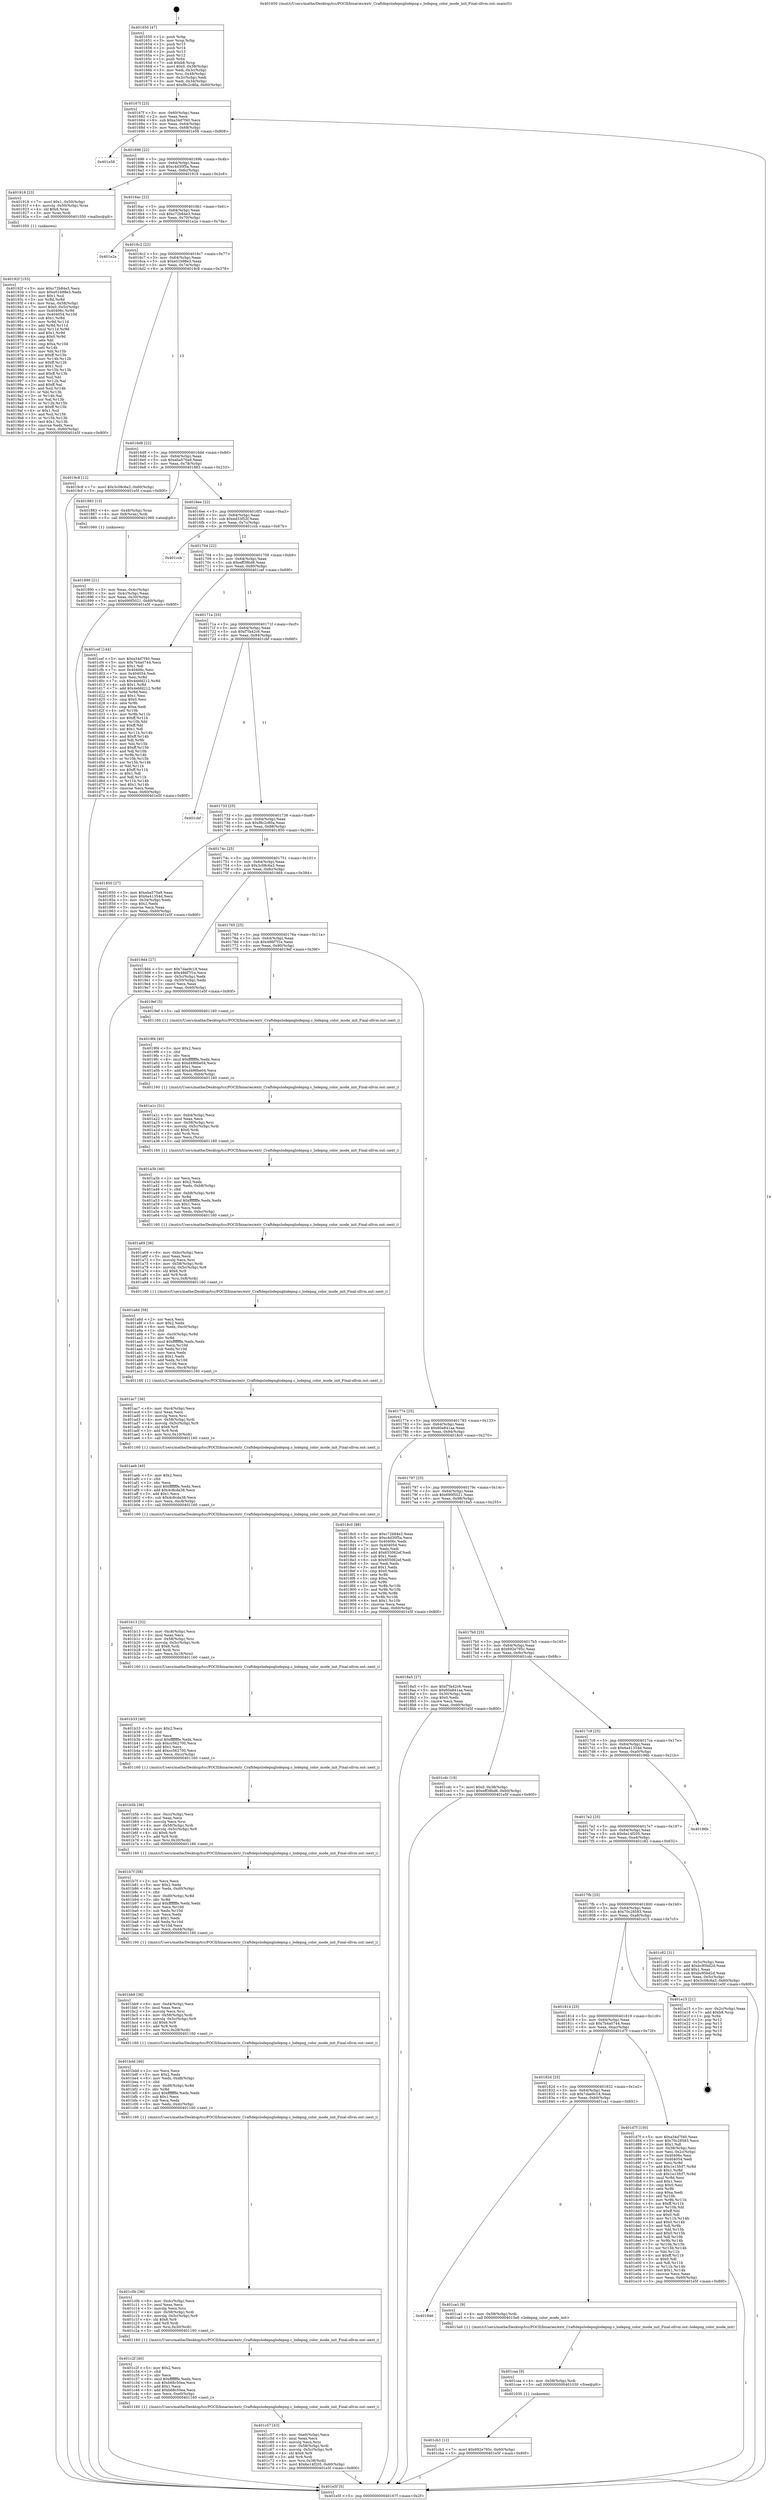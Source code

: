 digraph "0x401650" {
  label = "0x401650 (/mnt/c/Users/mathe/Desktop/tcc/POCII/binaries/extr_Craftdepslodepnglodepng.c_lodepng_color_mode_init_Final-ollvm.out::main(0))"
  labelloc = "t"
  node[shape=record]

  Entry [label="",width=0.3,height=0.3,shape=circle,fillcolor=black,style=filled]
  "0x40167f" [label="{
     0x40167f [23]\l
     | [instrs]\l
     &nbsp;&nbsp;0x40167f \<+3\>: mov -0x60(%rbp),%eax\l
     &nbsp;&nbsp;0x401682 \<+2\>: mov %eax,%ecx\l
     &nbsp;&nbsp;0x401684 \<+6\>: sub $0xa34d7f40,%ecx\l
     &nbsp;&nbsp;0x40168a \<+3\>: mov %eax,-0x64(%rbp)\l
     &nbsp;&nbsp;0x40168d \<+3\>: mov %ecx,-0x68(%rbp)\l
     &nbsp;&nbsp;0x401690 \<+6\>: je 0000000000401e58 \<main+0x808\>\l
  }"]
  "0x401e58" [label="{
     0x401e58\l
  }", style=dashed]
  "0x401696" [label="{
     0x401696 [22]\l
     | [instrs]\l
     &nbsp;&nbsp;0x401696 \<+5\>: jmp 000000000040169b \<main+0x4b\>\l
     &nbsp;&nbsp;0x40169b \<+3\>: mov -0x64(%rbp),%eax\l
     &nbsp;&nbsp;0x40169e \<+5\>: sub $0xc4d30f5a,%eax\l
     &nbsp;&nbsp;0x4016a3 \<+3\>: mov %eax,-0x6c(%rbp)\l
     &nbsp;&nbsp;0x4016a6 \<+6\>: je 0000000000401918 \<main+0x2c8\>\l
  }"]
  Exit [label="",width=0.3,height=0.3,shape=circle,fillcolor=black,style=filled,peripheries=2]
  "0x401918" [label="{
     0x401918 [23]\l
     | [instrs]\l
     &nbsp;&nbsp;0x401918 \<+7\>: movl $0x1,-0x50(%rbp)\l
     &nbsp;&nbsp;0x40191f \<+4\>: movslq -0x50(%rbp),%rax\l
     &nbsp;&nbsp;0x401923 \<+4\>: shl $0x6,%rax\l
     &nbsp;&nbsp;0x401927 \<+3\>: mov %rax,%rdi\l
     &nbsp;&nbsp;0x40192a \<+5\>: call 0000000000401050 \<malloc@plt\>\l
     | [calls]\l
     &nbsp;&nbsp;0x401050 \{1\} (unknown)\l
  }"]
  "0x4016ac" [label="{
     0x4016ac [22]\l
     | [instrs]\l
     &nbsp;&nbsp;0x4016ac \<+5\>: jmp 00000000004016b1 \<main+0x61\>\l
     &nbsp;&nbsp;0x4016b1 \<+3\>: mov -0x64(%rbp),%eax\l
     &nbsp;&nbsp;0x4016b4 \<+5\>: sub $0xc72b84e3,%eax\l
     &nbsp;&nbsp;0x4016b9 \<+3\>: mov %eax,-0x70(%rbp)\l
     &nbsp;&nbsp;0x4016bc \<+6\>: je 0000000000401e2a \<main+0x7da\>\l
  }"]
  "0x401cb3" [label="{
     0x401cb3 [12]\l
     | [instrs]\l
     &nbsp;&nbsp;0x401cb3 \<+7\>: movl $0x692e795c,-0x60(%rbp)\l
     &nbsp;&nbsp;0x401cba \<+5\>: jmp 0000000000401e5f \<main+0x80f\>\l
  }"]
  "0x401e2a" [label="{
     0x401e2a\l
  }", style=dashed]
  "0x4016c2" [label="{
     0x4016c2 [22]\l
     | [instrs]\l
     &nbsp;&nbsp;0x4016c2 \<+5\>: jmp 00000000004016c7 \<main+0x77\>\l
     &nbsp;&nbsp;0x4016c7 \<+3\>: mov -0x64(%rbp),%eax\l
     &nbsp;&nbsp;0x4016ca \<+5\>: sub $0xe01b98e3,%eax\l
     &nbsp;&nbsp;0x4016cf \<+3\>: mov %eax,-0x74(%rbp)\l
     &nbsp;&nbsp;0x4016d2 \<+6\>: je 00000000004019c8 \<main+0x378\>\l
  }"]
  "0x401caa" [label="{
     0x401caa [9]\l
     | [instrs]\l
     &nbsp;&nbsp;0x401caa \<+4\>: mov -0x58(%rbp),%rdi\l
     &nbsp;&nbsp;0x401cae \<+5\>: call 0000000000401030 \<free@plt\>\l
     | [calls]\l
     &nbsp;&nbsp;0x401030 \{1\} (unknown)\l
  }"]
  "0x4019c8" [label="{
     0x4019c8 [12]\l
     | [instrs]\l
     &nbsp;&nbsp;0x4019c8 \<+7\>: movl $0x3c08c6a3,-0x60(%rbp)\l
     &nbsp;&nbsp;0x4019cf \<+5\>: jmp 0000000000401e5f \<main+0x80f\>\l
  }"]
  "0x4016d8" [label="{
     0x4016d8 [22]\l
     | [instrs]\l
     &nbsp;&nbsp;0x4016d8 \<+5\>: jmp 00000000004016dd \<main+0x8d\>\l
     &nbsp;&nbsp;0x4016dd \<+3\>: mov -0x64(%rbp),%eax\l
     &nbsp;&nbsp;0x4016e0 \<+5\>: sub $0xeba570a9,%eax\l
     &nbsp;&nbsp;0x4016e5 \<+3\>: mov %eax,-0x78(%rbp)\l
     &nbsp;&nbsp;0x4016e8 \<+6\>: je 0000000000401883 \<main+0x233\>\l
  }"]
  "0x401846" [label="{
     0x401846\l
  }", style=dashed]
  "0x401883" [label="{
     0x401883 [13]\l
     | [instrs]\l
     &nbsp;&nbsp;0x401883 \<+4\>: mov -0x48(%rbp),%rax\l
     &nbsp;&nbsp;0x401887 \<+4\>: mov 0x8(%rax),%rdi\l
     &nbsp;&nbsp;0x40188b \<+5\>: call 0000000000401060 \<atoi@plt\>\l
     | [calls]\l
     &nbsp;&nbsp;0x401060 \{1\} (unknown)\l
  }"]
  "0x4016ee" [label="{
     0x4016ee [22]\l
     | [instrs]\l
     &nbsp;&nbsp;0x4016ee \<+5\>: jmp 00000000004016f3 \<main+0xa3\>\l
     &nbsp;&nbsp;0x4016f3 \<+3\>: mov -0x64(%rbp),%eax\l
     &nbsp;&nbsp;0x4016f6 \<+5\>: sub $0xed33f52f,%eax\l
     &nbsp;&nbsp;0x4016fb \<+3\>: mov %eax,-0x7c(%rbp)\l
     &nbsp;&nbsp;0x4016fe \<+6\>: je 0000000000401ccb \<main+0x67b\>\l
  }"]
  "0x401ca1" [label="{
     0x401ca1 [9]\l
     | [instrs]\l
     &nbsp;&nbsp;0x401ca1 \<+4\>: mov -0x58(%rbp),%rdi\l
     &nbsp;&nbsp;0x401ca5 \<+5\>: call 00000000004015e0 \<lodepng_color_mode_init\>\l
     | [calls]\l
     &nbsp;&nbsp;0x4015e0 \{1\} (/mnt/c/Users/mathe/Desktop/tcc/POCII/binaries/extr_Craftdepslodepnglodepng.c_lodepng_color_mode_init_Final-ollvm.out::lodepng_color_mode_init)\l
  }"]
  "0x401ccb" [label="{
     0x401ccb\l
  }", style=dashed]
  "0x401704" [label="{
     0x401704 [22]\l
     | [instrs]\l
     &nbsp;&nbsp;0x401704 \<+5\>: jmp 0000000000401709 \<main+0xb9\>\l
     &nbsp;&nbsp;0x401709 \<+3\>: mov -0x64(%rbp),%eax\l
     &nbsp;&nbsp;0x40170c \<+5\>: sub $0xeff38bd6,%eax\l
     &nbsp;&nbsp;0x401711 \<+3\>: mov %eax,-0x80(%rbp)\l
     &nbsp;&nbsp;0x401714 \<+6\>: je 0000000000401cef \<main+0x69f\>\l
  }"]
  "0x40182d" [label="{
     0x40182d [25]\l
     | [instrs]\l
     &nbsp;&nbsp;0x40182d \<+5\>: jmp 0000000000401832 \<main+0x1e2\>\l
     &nbsp;&nbsp;0x401832 \<+3\>: mov -0x64(%rbp),%eax\l
     &nbsp;&nbsp;0x401835 \<+5\>: sub $0x7dae9c18,%eax\l
     &nbsp;&nbsp;0x40183a \<+6\>: mov %eax,-0xb0(%rbp)\l
     &nbsp;&nbsp;0x401840 \<+6\>: je 0000000000401ca1 \<main+0x651\>\l
  }"]
  "0x401cef" [label="{
     0x401cef [144]\l
     | [instrs]\l
     &nbsp;&nbsp;0x401cef \<+5\>: mov $0xa34d7f40,%eax\l
     &nbsp;&nbsp;0x401cf4 \<+5\>: mov $0x7b4a0744,%ecx\l
     &nbsp;&nbsp;0x401cf9 \<+2\>: mov $0x1,%dl\l
     &nbsp;&nbsp;0x401cfb \<+7\>: mov 0x40406c,%esi\l
     &nbsp;&nbsp;0x401d02 \<+7\>: mov 0x404054,%edi\l
     &nbsp;&nbsp;0x401d09 \<+3\>: mov %esi,%r8d\l
     &nbsp;&nbsp;0x401d0c \<+7\>: sub $0x4ebfd212,%r8d\l
     &nbsp;&nbsp;0x401d13 \<+4\>: sub $0x1,%r8d\l
     &nbsp;&nbsp;0x401d17 \<+7\>: add $0x4ebfd212,%r8d\l
     &nbsp;&nbsp;0x401d1e \<+4\>: imul %r8d,%esi\l
     &nbsp;&nbsp;0x401d22 \<+3\>: and $0x1,%esi\l
     &nbsp;&nbsp;0x401d25 \<+3\>: cmp $0x0,%esi\l
     &nbsp;&nbsp;0x401d28 \<+4\>: sete %r9b\l
     &nbsp;&nbsp;0x401d2c \<+3\>: cmp $0xa,%edi\l
     &nbsp;&nbsp;0x401d2f \<+4\>: setl %r10b\l
     &nbsp;&nbsp;0x401d33 \<+3\>: mov %r9b,%r11b\l
     &nbsp;&nbsp;0x401d36 \<+4\>: xor $0xff,%r11b\l
     &nbsp;&nbsp;0x401d3a \<+3\>: mov %r10b,%bl\l
     &nbsp;&nbsp;0x401d3d \<+3\>: xor $0xff,%bl\l
     &nbsp;&nbsp;0x401d40 \<+3\>: xor $0x1,%dl\l
     &nbsp;&nbsp;0x401d43 \<+3\>: mov %r11b,%r14b\l
     &nbsp;&nbsp;0x401d46 \<+4\>: and $0xff,%r14b\l
     &nbsp;&nbsp;0x401d4a \<+3\>: and %dl,%r9b\l
     &nbsp;&nbsp;0x401d4d \<+3\>: mov %bl,%r15b\l
     &nbsp;&nbsp;0x401d50 \<+4\>: and $0xff,%r15b\l
     &nbsp;&nbsp;0x401d54 \<+3\>: and %dl,%r10b\l
     &nbsp;&nbsp;0x401d57 \<+3\>: or %r9b,%r14b\l
     &nbsp;&nbsp;0x401d5a \<+3\>: or %r10b,%r15b\l
     &nbsp;&nbsp;0x401d5d \<+3\>: xor %r15b,%r14b\l
     &nbsp;&nbsp;0x401d60 \<+3\>: or %bl,%r11b\l
     &nbsp;&nbsp;0x401d63 \<+4\>: xor $0xff,%r11b\l
     &nbsp;&nbsp;0x401d67 \<+3\>: or $0x1,%dl\l
     &nbsp;&nbsp;0x401d6a \<+3\>: and %dl,%r11b\l
     &nbsp;&nbsp;0x401d6d \<+3\>: or %r11b,%r14b\l
     &nbsp;&nbsp;0x401d70 \<+4\>: test $0x1,%r14b\l
     &nbsp;&nbsp;0x401d74 \<+3\>: cmovne %ecx,%eax\l
     &nbsp;&nbsp;0x401d77 \<+3\>: mov %eax,-0x60(%rbp)\l
     &nbsp;&nbsp;0x401d7a \<+5\>: jmp 0000000000401e5f \<main+0x80f\>\l
  }"]
  "0x40171a" [label="{
     0x40171a [25]\l
     | [instrs]\l
     &nbsp;&nbsp;0x40171a \<+5\>: jmp 000000000040171f \<main+0xcf\>\l
     &nbsp;&nbsp;0x40171f \<+3\>: mov -0x64(%rbp),%eax\l
     &nbsp;&nbsp;0x401722 \<+5\>: sub $0xf7fa42c6,%eax\l
     &nbsp;&nbsp;0x401727 \<+6\>: mov %eax,-0x84(%rbp)\l
     &nbsp;&nbsp;0x40172d \<+6\>: je 0000000000401cbf \<main+0x66f\>\l
  }"]
  "0x401d7f" [label="{
     0x401d7f [150]\l
     | [instrs]\l
     &nbsp;&nbsp;0x401d7f \<+5\>: mov $0xa34d7f40,%eax\l
     &nbsp;&nbsp;0x401d84 \<+5\>: mov $0x70c28583,%ecx\l
     &nbsp;&nbsp;0x401d89 \<+2\>: mov $0x1,%dl\l
     &nbsp;&nbsp;0x401d8b \<+3\>: mov -0x38(%rbp),%esi\l
     &nbsp;&nbsp;0x401d8e \<+3\>: mov %esi,-0x2c(%rbp)\l
     &nbsp;&nbsp;0x401d91 \<+7\>: mov 0x40406c,%esi\l
     &nbsp;&nbsp;0x401d98 \<+7\>: mov 0x404054,%edi\l
     &nbsp;&nbsp;0x401d9f \<+3\>: mov %esi,%r8d\l
     &nbsp;&nbsp;0x401da2 \<+7\>: add $0x1e15fcf7,%r8d\l
     &nbsp;&nbsp;0x401da9 \<+4\>: sub $0x1,%r8d\l
     &nbsp;&nbsp;0x401dad \<+7\>: sub $0x1e15fcf7,%r8d\l
     &nbsp;&nbsp;0x401db4 \<+4\>: imul %r8d,%esi\l
     &nbsp;&nbsp;0x401db8 \<+3\>: and $0x1,%esi\l
     &nbsp;&nbsp;0x401dbb \<+3\>: cmp $0x0,%esi\l
     &nbsp;&nbsp;0x401dbe \<+4\>: sete %r9b\l
     &nbsp;&nbsp;0x401dc2 \<+3\>: cmp $0xa,%edi\l
     &nbsp;&nbsp;0x401dc5 \<+4\>: setl %r10b\l
     &nbsp;&nbsp;0x401dc9 \<+3\>: mov %r9b,%r11b\l
     &nbsp;&nbsp;0x401dcc \<+4\>: xor $0xff,%r11b\l
     &nbsp;&nbsp;0x401dd0 \<+3\>: mov %r10b,%bl\l
     &nbsp;&nbsp;0x401dd3 \<+3\>: xor $0xff,%bl\l
     &nbsp;&nbsp;0x401dd6 \<+3\>: xor $0x0,%dl\l
     &nbsp;&nbsp;0x401dd9 \<+3\>: mov %r11b,%r14b\l
     &nbsp;&nbsp;0x401ddc \<+4\>: and $0x0,%r14b\l
     &nbsp;&nbsp;0x401de0 \<+3\>: and %dl,%r9b\l
     &nbsp;&nbsp;0x401de3 \<+3\>: mov %bl,%r15b\l
     &nbsp;&nbsp;0x401de6 \<+4\>: and $0x0,%r15b\l
     &nbsp;&nbsp;0x401dea \<+3\>: and %dl,%r10b\l
     &nbsp;&nbsp;0x401ded \<+3\>: or %r9b,%r14b\l
     &nbsp;&nbsp;0x401df0 \<+3\>: or %r10b,%r15b\l
     &nbsp;&nbsp;0x401df3 \<+3\>: xor %r15b,%r14b\l
     &nbsp;&nbsp;0x401df6 \<+3\>: or %bl,%r11b\l
     &nbsp;&nbsp;0x401df9 \<+4\>: xor $0xff,%r11b\l
     &nbsp;&nbsp;0x401dfd \<+3\>: or $0x0,%dl\l
     &nbsp;&nbsp;0x401e00 \<+3\>: and %dl,%r11b\l
     &nbsp;&nbsp;0x401e03 \<+3\>: or %r11b,%r14b\l
     &nbsp;&nbsp;0x401e06 \<+4\>: test $0x1,%r14b\l
     &nbsp;&nbsp;0x401e0a \<+3\>: cmovne %ecx,%eax\l
     &nbsp;&nbsp;0x401e0d \<+3\>: mov %eax,-0x60(%rbp)\l
     &nbsp;&nbsp;0x401e10 \<+5\>: jmp 0000000000401e5f \<main+0x80f\>\l
  }"]
  "0x401cbf" [label="{
     0x401cbf\l
  }", style=dashed]
  "0x401733" [label="{
     0x401733 [25]\l
     | [instrs]\l
     &nbsp;&nbsp;0x401733 \<+5\>: jmp 0000000000401738 \<main+0xe8\>\l
     &nbsp;&nbsp;0x401738 \<+3\>: mov -0x64(%rbp),%eax\l
     &nbsp;&nbsp;0x40173b \<+5\>: sub $0xf8c2c80a,%eax\l
     &nbsp;&nbsp;0x401740 \<+6\>: mov %eax,-0x88(%rbp)\l
     &nbsp;&nbsp;0x401746 \<+6\>: je 0000000000401850 \<main+0x200\>\l
  }"]
  "0x401814" [label="{
     0x401814 [25]\l
     | [instrs]\l
     &nbsp;&nbsp;0x401814 \<+5\>: jmp 0000000000401819 \<main+0x1c9\>\l
     &nbsp;&nbsp;0x401819 \<+3\>: mov -0x64(%rbp),%eax\l
     &nbsp;&nbsp;0x40181c \<+5\>: sub $0x7b4a0744,%eax\l
     &nbsp;&nbsp;0x401821 \<+6\>: mov %eax,-0xac(%rbp)\l
     &nbsp;&nbsp;0x401827 \<+6\>: je 0000000000401d7f \<main+0x72f\>\l
  }"]
  "0x401850" [label="{
     0x401850 [27]\l
     | [instrs]\l
     &nbsp;&nbsp;0x401850 \<+5\>: mov $0xeba570a9,%eax\l
     &nbsp;&nbsp;0x401855 \<+5\>: mov $0x6a41354d,%ecx\l
     &nbsp;&nbsp;0x40185a \<+3\>: mov -0x34(%rbp),%edx\l
     &nbsp;&nbsp;0x40185d \<+3\>: cmp $0x2,%edx\l
     &nbsp;&nbsp;0x401860 \<+3\>: cmovne %ecx,%eax\l
     &nbsp;&nbsp;0x401863 \<+3\>: mov %eax,-0x60(%rbp)\l
     &nbsp;&nbsp;0x401866 \<+5\>: jmp 0000000000401e5f \<main+0x80f\>\l
  }"]
  "0x40174c" [label="{
     0x40174c [25]\l
     | [instrs]\l
     &nbsp;&nbsp;0x40174c \<+5\>: jmp 0000000000401751 \<main+0x101\>\l
     &nbsp;&nbsp;0x401751 \<+3\>: mov -0x64(%rbp),%eax\l
     &nbsp;&nbsp;0x401754 \<+5\>: sub $0x3c08c6a3,%eax\l
     &nbsp;&nbsp;0x401759 \<+6\>: mov %eax,-0x8c(%rbp)\l
     &nbsp;&nbsp;0x40175f \<+6\>: je 00000000004019d4 \<main+0x384\>\l
  }"]
  "0x401e5f" [label="{
     0x401e5f [5]\l
     | [instrs]\l
     &nbsp;&nbsp;0x401e5f \<+5\>: jmp 000000000040167f \<main+0x2f\>\l
  }"]
  "0x401650" [label="{
     0x401650 [47]\l
     | [instrs]\l
     &nbsp;&nbsp;0x401650 \<+1\>: push %rbp\l
     &nbsp;&nbsp;0x401651 \<+3\>: mov %rsp,%rbp\l
     &nbsp;&nbsp;0x401654 \<+2\>: push %r15\l
     &nbsp;&nbsp;0x401656 \<+2\>: push %r14\l
     &nbsp;&nbsp;0x401658 \<+2\>: push %r13\l
     &nbsp;&nbsp;0x40165a \<+2\>: push %r12\l
     &nbsp;&nbsp;0x40165c \<+1\>: push %rbx\l
     &nbsp;&nbsp;0x40165d \<+7\>: sub $0xb8,%rsp\l
     &nbsp;&nbsp;0x401664 \<+7\>: movl $0x0,-0x38(%rbp)\l
     &nbsp;&nbsp;0x40166b \<+3\>: mov %edi,-0x3c(%rbp)\l
     &nbsp;&nbsp;0x40166e \<+4\>: mov %rsi,-0x48(%rbp)\l
     &nbsp;&nbsp;0x401672 \<+3\>: mov -0x3c(%rbp),%edi\l
     &nbsp;&nbsp;0x401675 \<+3\>: mov %edi,-0x34(%rbp)\l
     &nbsp;&nbsp;0x401678 \<+7\>: movl $0xf8c2c80a,-0x60(%rbp)\l
  }"]
  "0x401890" [label="{
     0x401890 [21]\l
     | [instrs]\l
     &nbsp;&nbsp;0x401890 \<+3\>: mov %eax,-0x4c(%rbp)\l
     &nbsp;&nbsp;0x401893 \<+3\>: mov -0x4c(%rbp),%eax\l
     &nbsp;&nbsp;0x401896 \<+3\>: mov %eax,-0x30(%rbp)\l
     &nbsp;&nbsp;0x401899 \<+7\>: movl $0x690f5021,-0x60(%rbp)\l
     &nbsp;&nbsp;0x4018a0 \<+5\>: jmp 0000000000401e5f \<main+0x80f\>\l
  }"]
  "0x401e15" [label="{
     0x401e15 [21]\l
     | [instrs]\l
     &nbsp;&nbsp;0x401e15 \<+3\>: mov -0x2c(%rbp),%eax\l
     &nbsp;&nbsp;0x401e18 \<+7\>: add $0xb8,%rsp\l
     &nbsp;&nbsp;0x401e1f \<+1\>: pop %rbx\l
     &nbsp;&nbsp;0x401e20 \<+2\>: pop %r12\l
     &nbsp;&nbsp;0x401e22 \<+2\>: pop %r13\l
     &nbsp;&nbsp;0x401e24 \<+2\>: pop %r14\l
     &nbsp;&nbsp;0x401e26 \<+2\>: pop %r15\l
     &nbsp;&nbsp;0x401e28 \<+1\>: pop %rbp\l
     &nbsp;&nbsp;0x401e29 \<+1\>: ret\l
  }"]
  "0x4019d4" [label="{
     0x4019d4 [27]\l
     | [instrs]\l
     &nbsp;&nbsp;0x4019d4 \<+5\>: mov $0x7dae9c18,%eax\l
     &nbsp;&nbsp;0x4019d9 \<+5\>: mov $0x486f7f1e,%ecx\l
     &nbsp;&nbsp;0x4019de \<+3\>: mov -0x5c(%rbp),%edx\l
     &nbsp;&nbsp;0x4019e1 \<+3\>: cmp -0x50(%rbp),%edx\l
     &nbsp;&nbsp;0x4019e4 \<+3\>: cmovl %ecx,%eax\l
     &nbsp;&nbsp;0x4019e7 \<+3\>: mov %eax,-0x60(%rbp)\l
     &nbsp;&nbsp;0x4019ea \<+5\>: jmp 0000000000401e5f \<main+0x80f\>\l
  }"]
  "0x401765" [label="{
     0x401765 [25]\l
     | [instrs]\l
     &nbsp;&nbsp;0x401765 \<+5\>: jmp 000000000040176a \<main+0x11a\>\l
     &nbsp;&nbsp;0x40176a \<+3\>: mov -0x64(%rbp),%eax\l
     &nbsp;&nbsp;0x40176d \<+5\>: sub $0x486f7f1e,%eax\l
     &nbsp;&nbsp;0x401772 \<+6\>: mov %eax,-0x90(%rbp)\l
     &nbsp;&nbsp;0x401778 \<+6\>: je 00000000004019ef \<main+0x39f\>\l
  }"]
  "0x4017fb" [label="{
     0x4017fb [25]\l
     | [instrs]\l
     &nbsp;&nbsp;0x4017fb \<+5\>: jmp 0000000000401800 \<main+0x1b0\>\l
     &nbsp;&nbsp;0x401800 \<+3\>: mov -0x64(%rbp),%eax\l
     &nbsp;&nbsp;0x401803 \<+5\>: sub $0x70c28583,%eax\l
     &nbsp;&nbsp;0x401808 \<+6\>: mov %eax,-0xa8(%rbp)\l
     &nbsp;&nbsp;0x40180e \<+6\>: je 0000000000401e15 \<main+0x7c5\>\l
  }"]
  "0x4019ef" [label="{
     0x4019ef [5]\l
     | [instrs]\l
     &nbsp;&nbsp;0x4019ef \<+5\>: call 0000000000401160 \<next_i\>\l
     | [calls]\l
     &nbsp;&nbsp;0x401160 \{1\} (/mnt/c/Users/mathe/Desktop/tcc/POCII/binaries/extr_Craftdepslodepnglodepng.c_lodepng_color_mode_init_Final-ollvm.out::next_i)\l
  }"]
  "0x40177e" [label="{
     0x40177e [25]\l
     | [instrs]\l
     &nbsp;&nbsp;0x40177e \<+5\>: jmp 0000000000401783 \<main+0x133\>\l
     &nbsp;&nbsp;0x401783 \<+3\>: mov -0x64(%rbp),%eax\l
     &nbsp;&nbsp;0x401786 \<+5\>: sub $0x60a841aa,%eax\l
     &nbsp;&nbsp;0x40178b \<+6\>: mov %eax,-0x94(%rbp)\l
     &nbsp;&nbsp;0x401791 \<+6\>: je 00000000004018c0 \<main+0x270\>\l
  }"]
  "0x401c82" [label="{
     0x401c82 [31]\l
     | [instrs]\l
     &nbsp;&nbsp;0x401c82 \<+3\>: mov -0x5c(%rbp),%eax\l
     &nbsp;&nbsp;0x401c85 \<+5\>: add $0xbc95bd2d,%eax\l
     &nbsp;&nbsp;0x401c8a \<+3\>: add $0x1,%eax\l
     &nbsp;&nbsp;0x401c8d \<+5\>: sub $0xbc95bd2d,%eax\l
     &nbsp;&nbsp;0x401c92 \<+3\>: mov %eax,-0x5c(%rbp)\l
     &nbsp;&nbsp;0x401c95 \<+7\>: movl $0x3c08c6a3,-0x60(%rbp)\l
     &nbsp;&nbsp;0x401c9c \<+5\>: jmp 0000000000401e5f \<main+0x80f\>\l
  }"]
  "0x4018c0" [label="{
     0x4018c0 [88]\l
     | [instrs]\l
     &nbsp;&nbsp;0x4018c0 \<+5\>: mov $0xc72b84e3,%eax\l
     &nbsp;&nbsp;0x4018c5 \<+5\>: mov $0xc4d30f5a,%ecx\l
     &nbsp;&nbsp;0x4018ca \<+7\>: mov 0x40406c,%edx\l
     &nbsp;&nbsp;0x4018d1 \<+7\>: mov 0x404054,%esi\l
     &nbsp;&nbsp;0x4018d8 \<+2\>: mov %edx,%edi\l
     &nbsp;&nbsp;0x4018da \<+6\>: add $0x655062ef,%edi\l
     &nbsp;&nbsp;0x4018e0 \<+3\>: sub $0x1,%edi\l
     &nbsp;&nbsp;0x4018e3 \<+6\>: sub $0x655062ef,%edi\l
     &nbsp;&nbsp;0x4018e9 \<+3\>: imul %edi,%edx\l
     &nbsp;&nbsp;0x4018ec \<+3\>: and $0x1,%edx\l
     &nbsp;&nbsp;0x4018ef \<+3\>: cmp $0x0,%edx\l
     &nbsp;&nbsp;0x4018f2 \<+4\>: sete %r8b\l
     &nbsp;&nbsp;0x4018f6 \<+3\>: cmp $0xa,%esi\l
     &nbsp;&nbsp;0x4018f9 \<+4\>: setl %r9b\l
     &nbsp;&nbsp;0x4018fd \<+3\>: mov %r8b,%r10b\l
     &nbsp;&nbsp;0x401900 \<+3\>: and %r9b,%r10b\l
     &nbsp;&nbsp;0x401903 \<+3\>: xor %r9b,%r8b\l
     &nbsp;&nbsp;0x401906 \<+3\>: or %r8b,%r10b\l
     &nbsp;&nbsp;0x401909 \<+4\>: test $0x1,%r10b\l
     &nbsp;&nbsp;0x40190d \<+3\>: cmovne %ecx,%eax\l
     &nbsp;&nbsp;0x401910 \<+3\>: mov %eax,-0x60(%rbp)\l
     &nbsp;&nbsp;0x401913 \<+5\>: jmp 0000000000401e5f \<main+0x80f\>\l
  }"]
  "0x401797" [label="{
     0x401797 [25]\l
     | [instrs]\l
     &nbsp;&nbsp;0x401797 \<+5\>: jmp 000000000040179c \<main+0x14c\>\l
     &nbsp;&nbsp;0x40179c \<+3\>: mov -0x64(%rbp),%eax\l
     &nbsp;&nbsp;0x40179f \<+5\>: sub $0x690f5021,%eax\l
     &nbsp;&nbsp;0x4017a4 \<+6\>: mov %eax,-0x98(%rbp)\l
     &nbsp;&nbsp;0x4017aa \<+6\>: je 00000000004018a5 \<main+0x255\>\l
  }"]
  "0x4017e2" [label="{
     0x4017e2 [25]\l
     | [instrs]\l
     &nbsp;&nbsp;0x4017e2 \<+5\>: jmp 00000000004017e7 \<main+0x197\>\l
     &nbsp;&nbsp;0x4017e7 \<+3\>: mov -0x64(%rbp),%eax\l
     &nbsp;&nbsp;0x4017ea \<+5\>: sub $0x6e14f205,%eax\l
     &nbsp;&nbsp;0x4017ef \<+6\>: mov %eax,-0xa4(%rbp)\l
     &nbsp;&nbsp;0x4017f5 \<+6\>: je 0000000000401c82 \<main+0x632\>\l
  }"]
  "0x4018a5" [label="{
     0x4018a5 [27]\l
     | [instrs]\l
     &nbsp;&nbsp;0x4018a5 \<+5\>: mov $0xf7fa42c6,%eax\l
     &nbsp;&nbsp;0x4018aa \<+5\>: mov $0x60a841aa,%ecx\l
     &nbsp;&nbsp;0x4018af \<+3\>: mov -0x30(%rbp),%edx\l
     &nbsp;&nbsp;0x4018b2 \<+3\>: cmp $0x0,%edx\l
     &nbsp;&nbsp;0x4018b5 \<+3\>: cmove %ecx,%eax\l
     &nbsp;&nbsp;0x4018b8 \<+3\>: mov %eax,-0x60(%rbp)\l
     &nbsp;&nbsp;0x4018bb \<+5\>: jmp 0000000000401e5f \<main+0x80f\>\l
  }"]
  "0x4017b0" [label="{
     0x4017b0 [25]\l
     | [instrs]\l
     &nbsp;&nbsp;0x4017b0 \<+5\>: jmp 00000000004017b5 \<main+0x165\>\l
     &nbsp;&nbsp;0x4017b5 \<+3\>: mov -0x64(%rbp),%eax\l
     &nbsp;&nbsp;0x4017b8 \<+5\>: sub $0x692e795c,%eax\l
     &nbsp;&nbsp;0x4017bd \<+6\>: mov %eax,-0x9c(%rbp)\l
     &nbsp;&nbsp;0x4017c3 \<+6\>: je 0000000000401cdc \<main+0x68c\>\l
  }"]
  "0x40192f" [label="{
     0x40192f [153]\l
     | [instrs]\l
     &nbsp;&nbsp;0x40192f \<+5\>: mov $0xc72b84e3,%ecx\l
     &nbsp;&nbsp;0x401934 \<+5\>: mov $0xe01b98e3,%edx\l
     &nbsp;&nbsp;0x401939 \<+3\>: mov $0x1,%sil\l
     &nbsp;&nbsp;0x40193c \<+3\>: xor %r8d,%r8d\l
     &nbsp;&nbsp;0x40193f \<+4\>: mov %rax,-0x58(%rbp)\l
     &nbsp;&nbsp;0x401943 \<+7\>: movl $0x0,-0x5c(%rbp)\l
     &nbsp;&nbsp;0x40194a \<+8\>: mov 0x40406c,%r9d\l
     &nbsp;&nbsp;0x401952 \<+8\>: mov 0x404054,%r10d\l
     &nbsp;&nbsp;0x40195a \<+4\>: sub $0x1,%r8d\l
     &nbsp;&nbsp;0x40195e \<+3\>: mov %r9d,%r11d\l
     &nbsp;&nbsp;0x401961 \<+3\>: add %r8d,%r11d\l
     &nbsp;&nbsp;0x401964 \<+4\>: imul %r11d,%r9d\l
     &nbsp;&nbsp;0x401968 \<+4\>: and $0x1,%r9d\l
     &nbsp;&nbsp;0x40196c \<+4\>: cmp $0x0,%r9d\l
     &nbsp;&nbsp;0x401970 \<+3\>: sete %bl\l
     &nbsp;&nbsp;0x401973 \<+4\>: cmp $0xa,%r10d\l
     &nbsp;&nbsp;0x401977 \<+4\>: setl %r14b\l
     &nbsp;&nbsp;0x40197b \<+3\>: mov %bl,%r15b\l
     &nbsp;&nbsp;0x40197e \<+4\>: xor $0xff,%r15b\l
     &nbsp;&nbsp;0x401982 \<+3\>: mov %r14b,%r12b\l
     &nbsp;&nbsp;0x401985 \<+4\>: xor $0xff,%r12b\l
     &nbsp;&nbsp;0x401989 \<+4\>: xor $0x1,%sil\l
     &nbsp;&nbsp;0x40198d \<+3\>: mov %r15b,%r13b\l
     &nbsp;&nbsp;0x401990 \<+4\>: and $0xff,%r13b\l
     &nbsp;&nbsp;0x401994 \<+3\>: and %sil,%bl\l
     &nbsp;&nbsp;0x401997 \<+3\>: mov %r12b,%al\l
     &nbsp;&nbsp;0x40199a \<+2\>: and $0xff,%al\l
     &nbsp;&nbsp;0x40199c \<+3\>: and %sil,%r14b\l
     &nbsp;&nbsp;0x40199f \<+3\>: or %bl,%r13b\l
     &nbsp;&nbsp;0x4019a2 \<+3\>: or %r14b,%al\l
     &nbsp;&nbsp;0x4019a5 \<+3\>: xor %al,%r13b\l
     &nbsp;&nbsp;0x4019a8 \<+3\>: or %r12b,%r15b\l
     &nbsp;&nbsp;0x4019ab \<+4\>: xor $0xff,%r15b\l
     &nbsp;&nbsp;0x4019af \<+4\>: or $0x1,%sil\l
     &nbsp;&nbsp;0x4019b3 \<+3\>: and %sil,%r15b\l
     &nbsp;&nbsp;0x4019b6 \<+3\>: or %r15b,%r13b\l
     &nbsp;&nbsp;0x4019b9 \<+4\>: test $0x1,%r13b\l
     &nbsp;&nbsp;0x4019bd \<+3\>: cmovne %edx,%ecx\l
     &nbsp;&nbsp;0x4019c0 \<+3\>: mov %ecx,-0x60(%rbp)\l
     &nbsp;&nbsp;0x4019c3 \<+5\>: jmp 0000000000401e5f \<main+0x80f\>\l
  }"]
  "0x4019f4" [label="{
     0x4019f4 [40]\l
     | [instrs]\l
     &nbsp;&nbsp;0x4019f4 \<+5\>: mov $0x2,%ecx\l
     &nbsp;&nbsp;0x4019f9 \<+1\>: cltd\l
     &nbsp;&nbsp;0x4019fa \<+2\>: idiv %ecx\l
     &nbsp;&nbsp;0x4019fc \<+6\>: imul $0xfffffffe,%edx,%ecx\l
     &nbsp;&nbsp;0x401a02 \<+6\>: sub $0xd496be04,%ecx\l
     &nbsp;&nbsp;0x401a08 \<+3\>: add $0x1,%ecx\l
     &nbsp;&nbsp;0x401a0b \<+6\>: add $0xd496be04,%ecx\l
     &nbsp;&nbsp;0x401a11 \<+6\>: mov %ecx,-0xb4(%rbp)\l
     &nbsp;&nbsp;0x401a17 \<+5\>: call 0000000000401160 \<next_i\>\l
     | [calls]\l
     &nbsp;&nbsp;0x401160 \{1\} (/mnt/c/Users/mathe/Desktop/tcc/POCII/binaries/extr_Craftdepslodepnglodepng.c_lodepng_color_mode_init_Final-ollvm.out::next_i)\l
  }"]
  "0x401a1c" [label="{
     0x401a1c [31]\l
     | [instrs]\l
     &nbsp;&nbsp;0x401a1c \<+6\>: mov -0xb4(%rbp),%ecx\l
     &nbsp;&nbsp;0x401a22 \<+3\>: imul %eax,%ecx\l
     &nbsp;&nbsp;0x401a25 \<+4\>: mov -0x58(%rbp),%rsi\l
     &nbsp;&nbsp;0x401a29 \<+4\>: movslq -0x5c(%rbp),%rdi\l
     &nbsp;&nbsp;0x401a2d \<+4\>: shl $0x6,%rdi\l
     &nbsp;&nbsp;0x401a31 \<+3\>: add %rdi,%rsi\l
     &nbsp;&nbsp;0x401a34 \<+2\>: mov %ecx,(%rsi)\l
     &nbsp;&nbsp;0x401a36 \<+5\>: call 0000000000401160 \<next_i\>\l
     | [calls]\l
     &nbsp;&nbsp;0x401160 \{1\} (/mnt/c/Users/mathe/Desktop/tcc/POCII/binaries/extr_Craftdepslodepnglodepng.c_lodepng_color_mode_init_Final-ollvm.out::next_i)\l
  }"]
  "0x401a3b" [label="{
     0x401a3b [46]\l
     | [instrs]\l
     &nbsp;&nbsp;0x401a3b \<+2\>: xor %ecx,%ecx\l
     &nbsp;&nbsp;0x401a3d \<+5\>: mov $0x2,%edx\l
     &nbsp;&nbsp;0x401a42 \<+6\>: mov %edx,-0xb8(%rbp)\l
     &nbsp;&nbsp;0x401a48 \<+1\>: cltd\l
     &nbsp;&nbsp;0x401a49 \<+7\>: mov -0xb8(%rbp),%r8d\l
     &nbsp;&nbsp;0x401a50 \<+3\>: idiv %r8d\l
     &nbsp;&nbsp;0x401a53 \<+6\>: imul $0xfffffffe,%edx,%edx\l
     &nbsp;&nbsp;0x401a59 \<+3\>: sub $0x1,%ecx\l
     &nbsp;&nbsp;0x401a5c \<+2\>: sub %ecx,%edx\l
     &nbsp;&nbsp;0x401a5e \<+6\>: mov %edx,-0xbc(%rbp)\l
     &nbsp;&nbsp;0x401a64 \<+5\>: call 0000000000401160 \<next_i\>\l
     | [calls]\l
     &nbsp;&nbsp;0x401160 \{1\} (/mnt/c/Users/mathe/Desktop/tcc/POCII/binaries/extr_Craftdepslodepnglodepng.c_lodepng_color_mode_init_Final-ollvm.out::next_i)\l
  }"]
  "0x401a69" [label="{
     0x401a69 [36]\l
     | [instrs]\l
     &nbsp;&nbsp;0x401a69 \<+6\>: mov -0xbc(%rbp),%ecx\l
     &nbsp;&nbsp;0x401a6f \<+3\>: imul %eax,%ecx\l
     &nbsp;&nbsp;0x401a72 \<+3\>: movslq %ecx,%rsi\l
     &nbsp;&nbsp;0x401a75 \<+4\>: mov -0x58(%rbp),%rdi\l
     &nbsp;&nbsp;0x401a79 \<+4\>: movslq -0x5c(%rbp),%r9\l
     &nbsp;&nbsp;0x401a7d \<+4\>: shl $0x6,%r9\l
     &nbsp;&nbsp;0x401a81 \<+3\>: add %r9,%rdi\l
     &nbsp;&nbsp;0x401a84 \<+4\>: mov %rsi,0x8(%rdi)\l
     &nbsp;&nbsp;0x401a88 \<+5\>: call 0000000000401160 \<next_i\>\l
     | [calls]\l
     &nbsp;&nbsp;0x401160 \{1\} (/mnt/c/Users/mathe/Desktop/tcc/POCII/binaries/extr_Craftdepslodepnglodepng.c_lodepng_color_mode_init_Final-ollvm.out::next_i)\l
  }"]
  "0x401a8d" [label="{
     0x401a8d [58]\l
     | [instrs]\l
     &nbsp;&nbsp;0x401a8d \<+2\>: xor %ecx,%ecx\l
     &nbsp;&nbsp;0x401a8f \<+5\>: mov $0x2,%edx\l
     &nbsp;&nbsp;0x401a94 \<+6\>: mov %edx,-0xc0(%rbp)\l
     &nbsp;&nbsp;0x401a9a \<+1\>: cltd\l
     &nbsp;&nbsp;0x401a9b \<+7\>: mov -0xc0(%rbp),%r8d\l
     &nbsp;&nbsp;0x401aa2 \<+3\>: idiv %r8d\l
     &nbsp;&nbsp;0x401aa5 \<+6\>: imul $0xfffffffe,%edx,%edx\l
     &nbsp;&nbsp;0x401aab \<+3\>: mov %ecx,%r10d\l
     &nbsp;&nbsp;0x401aae \<+3\>: sub %edx,%r10d\l
     &nbsp;&nbsp;0x401ab1 \<+2\>: mov %ecx,%edx\l
     &nbsp;&nbsp;0x401ab3 \<+3\>: sub $0x1,%edx\l
     &nbsp;&nbsp;0x401ab6 \<+3\>: add %edx,%r10d\l
     &nbsp;&nbsp;0x401ab9 \<+3\>: sub %r10d,%ecx\l
     &nbsp;&nbsp;0x401abc \<+6\>: mov %ecx,-0xc4(%rbp)\l
     &nbsp;&nbsp;0x401ac2 \<+5\>: call 0000000000401160 \<next_i\>\l
     | [calls]\l
     &nbsp;&nbsp;0x401160 \{1\} (/mnt/c/Users/mathe/Desktop/tcc/POCII/binaries/extr_Craftdepslodepnglodepng.c_lodepng_color_mode_init_Final-ollvm.out::next_i)\l
  }"]
  "0x401ac7" [label="{
     0x401ac7 [36]\l
     | [instrs]\l
     &nbsp;&nbsp;0x401ac7 \<+6\>: mov -0xc4(%rbp),%ecx\l
     &nbsp;&nbsp;0x401acd \<+3\>: imul %eax,%ecx\l
     &nbsp;&nbsp;0x401ad0 \<+3\>: movslq %ecx,%rsi\l
     &nbsp;&nbsp;0x401ad3 \<+4\>: mov -0x58(%rbp),%rdi\l
     &nbsp;&nbsp;0x401ad7 \<+4\>: movslq -0x5c(%rbp),%r9\l
     &nbsp;&nbsp;0x401adb \<+4\>: shl $0x6,%r9\l
     &nbsp;&nbsp;0x401adf \<+3\>: add %r9,%rdi\l
     &nbsp;&nbsp;0x401ae2 \<+4\>: mov %rsi,0x10(%rdi)\l
     &nbsp;&nbsp;0x401ae6 \<+5\>: call 0000000000401160 \<next_i\>\l
     | [calls]\l
     &nbsp;&nbsp;0x401160 \{1\} (/mnt/c/Users/mathe/Desktop/tcc/POCII/binaries/extr_Craftdepslodepnglodepng.c_lodepng_color_mode_init_Final-ollvm.out::next_i)\l
  }"]
  "0x401aeb" [label="{
     0x401aeb [40]\l
     | [instrs]\l
     &nbsp;&nbsp;0x401aeb \<+5\>: mov $0x2,%ecx\l
     &nbsp;&nbsp;0x401af0 \<+1\>: cltd\l
     &nbsp;&nbsp;0x401af1 \<+2\>: idiv %ecx\l
     &nbsp;&nbsp;0x401af3 \<+6\>: imul $0xfffffffe,%edx,%ecx\l
     &nbsp;&nbsp;0x401af9 \<+6\>: add $0x4c8cda38,%ecx\l
     &nbsp;&nbsp;0x401aff \<+3\>: add $0x1,%ecx\l
     &nbsp;&nbsp;0x401b02 \<+6\>: sub $0x4c8cda38,%ecx\l
     &nbsp;&nbsp;0x401b08 \<+6\>: mov %ecx,-0xc8(%rbp)\l
     &nbsp;&nbsp;0x401b0e \<+5\>: call 0000000000401160 \<next_i\>\l
     | [calls]\l
     &nbsp;&nbsp;0x401160 \{1\} (/mnt/c/Users/mathe/Desktop/tcc/POCII/binaries/extr_Craftdepslodepnglodepng.c_lodepng_color_mode_init_Final-ollvm.out::next_i)\l
  }"]
  "0x401b13" [label="{
     0x401b13 [32]\l
     | [instrs]\l
     &nbsp;&nbsp;0x401b13 \<+6\>: mov -0xc8(%rbp),%ecx\l
     &nbsp;&nbsp;0x401b19 \<+3\>: imul %eax,%ecx\l
     &nbsp;&nbsp;0x401b1c \<+4\>: mov -0x58(%rbp),%rsi\l
     &nbsp;&nbsp;0x401b20 \<+4\>: movslq -0x5c(%rbp),%rdi\l
     &nbsp;&nbsp;0x401b24 \<+4\>: shl $0x6,%rdi\l
     &nbsp;&nbsp;0x401b28 \<+3\>: add %rdi,%rsi\l
     &nbsp;&nbsp;0x401b2b \<+3\>: mov %ecx,0x18(%rsi)\l
     &nbsp;&nbsp;0x401b2e \<+5\>: call 0000000000401160 \<next_i\>\l
     | [calls]\l
     &nbsp;&nbsp;0x401160 \{1\} (/mnt/c/Users/mathe/Desktop/tcc/POCII/binaries/extr_Craftdepslodepnglodepng.c_lodepng_color_mode_init_Final-ollvm.out::next_i)\l
  }"]
  "0x401b33" [label="{
     0x401b33 [40]\l
     | [instrs]\l
     &nbsp;&nbsp;0x401b33 \<+5\>: mov $0x2,%ecx\l
     &nbsp;&nbsp;0x401b38 \<+1\>: cltd\l
     &nbsp;&nbsp;0x401b39 \<+2\>: idiv %ecx\l
     &nbsp;&nbsp;0x401b3b \<+6\>: imul $0xfffffffe,%edx,%ecx\l
     &nbsp;&nbsp;0x401b41 \<+6\>: sub $0xcc562700,%ecx\l
     &nbsp;&nbsp;0x401b47 \<+3\>: add $0x1,%ecx\l
     &nbsp;&nbsp;0x401b4a \<+6\>: add $0xcc562700,%ecx\l
     &nbsp;&nbsp;0x401b50 \<+6\>: mov %ecx,-0xcc(%rbp)\l
     &nbsp;&nbsp;0x401b56 \<+5\>: call 0000000000401160 \<next_i\>\l
     | [calls]\l
     &nbsp;&nbsp;0x401160 \{1\} (/mnt/c/Users/mathe/Desktop/tcc/POCII/binaries/extr_Craftdepslodepnglodepng.c_lodepng_color_mode_init_Final-ollvm.out::next_i)\l
  }"]
  "0x401b5b" [label="{
     0x401b5b [36]\l
     | [instrs]\l
     &nbsp;&nbsp;0x401b5b \<+6\>: mov -0xcc(%rbp),%ecx\l
     &nbsp;&nbsp;0x401b61 \<+3\>: imul %eax,%ecx\l
     &nbsp;&nbsp;0x401b64 \<+3\>: movslq %ecx,%rsi\l
     &nbsp;&nbsp;0x401b67 \<+4\>: mov -0x58(%rbp),%rdi\l
     &nbsp;&nbsp;0x401b6b \<+4\>: movslq -0x5c(%rbp),%r9\l
     &nbsp;&nbsp;0x401b6f \<+4\>: shl $0x6,%r9\l
     &nbsp;&nbsp;0x401b73 \<+3\>: add %r9,%rdi\l
     &nbsp;&nbsp;0x401b76 \<+4\>: mov %rsi,0x20(%rdi)\l
     &nbsp;&nbsp;0x401b7a \<+5\>: call 0000000000401160 \<next_i\>\l
     | [calls]\l
     &nbsp;&nbsp;0x401160 \{1\} (/mnt/c/Users/mathe/Desktop/tcc/POCII/binaries/extr_Craftdepslodepnglodepng.c_lodepng_color_mode_init_Final-ollvm.out::next_i)\l
  }"]
  "0x401b7f" [label="{
     0x401b7f [58]\l
     | [instrs]\l
     &nbsp;&nbsp;0x401b7f \<+2\>: xor %ecx,%ecx\l
     &nbsp;&nbsp;0x401b81 \<+5\>: mov $0x2,%edx\l
     &nbsp;&nbsp;0x401b86 \<+6\>: mov %edx,-0xd0(%rbp)\l
     &nbsp;&nbsp;0x401b8c \<+1\>: cltd\l
     &nbsp;&nbsp;0x401b8d \<+7\>: mov -0xd0(%rbp),%r8d\l
     &nbsp;&nbsp;0x401b94 \<+3\>: idiv %r8d\l
     &nbsp;&nbsp;0x401b97 \<+6\>: imul $0xfffffffe,%edx,%edx\l
     &nbsp;&nbsp;0x401b9d \<+3\>: mov %ecx,%r10d\l
     &nbsp;&nbsp;0x401ba0 \<+3\>: sub %edx,%r10d\l
     &nbsp;&nbsp;0x401ba3 \<+2\>: mov %ecx,%edx\l
     &nbsp;&nbsp;0x401ba5 \<+3\>: sub $0x1,%edx\l
     &nbsp;&nbsp;0x401ba8 \<+3\>: add %edx,%r10d\l
     &nbsp;&nbsp;0x401bab \<+3\>: sub %r10d,%ecx\l
     &nbsp;&nbsp;0x401bae \<+6\>: mov %ecx,-0xd4(%rbp)\l
     &nbsp;&nbsp;0x401bb4 \<+5\>: call 0000000000401160 \<next_i\>\l
     | [calls]\l
     &nbsp;&nbsp;0x401160 \{1\} (/mnt/c/Users/mathe/Desktop/tcc/POCII/binaries/extr_Craftdepslodepnglodepng.c_lodepng_color_mode_init_Final-ollvm.out::next_i)\l
  }"]
  "0x401bb9" [label="{
     0x401bb9 [36]\l
     | [instrs]\l
     &nbsp;&nbsp;0x401bb9 \<+6\>: mov -0xd4(%rbp),%ecx\l
     &nbsp;&nbsp;0x401bbf \<+3\>: imul %eax,%ecx\l
     &nbsp;&nbsp;0x401bc2 \<+3\>: movslq %ecx,%rsi\l
     &nbsp;&nbsp;0x401bc5 \<+4\>: mov -0x58(%rbp),%rdi\l
     &nbsp;&nbsp;0x401bc9 \<+4\>: movslq -0x5c(%rbp),%r9\l
     &nbsp;&nbsp;0x401bcd \<+4\>: shl $0x6,%r9\l
     &nbsp;&nbsp;0x401bd1 \<+3\>: add %r9,%rdi\l
     &nbsp;&nbsp;0x401bd4 \<+4\>: mov %rsi,0x28(%rdi)\l
     &nbsp;&nbsp;0x401bd8 \<+5\>: call 0000000000401160 \<next_i\>\l
     | [calls]\l
     &nbsp;&nbsp;0x401160 \{1\} (/mnt/c/Users/mathe/Desktop/tcc/POCII/binaries/extr_Craftdepslodepnglodepng.c_lodepng_color_mode_init_Final-ollvm.out::next_i)\l
  }"]
  "0x401bdd" [label="{
     0x401bdd [46]\l
     | [instrs]\l
     &nbsp;&nbsp;0x401bdd \<+2\>: xor %ecx,%ecx\l
     &nbsp;&nbsp;0x401bdf \<+5\>: mov $0x2,%edx\l
     &nbsp;&nbsp;0x401be4 \<+6\>: mov %edx,-0xd8(%rbp)\l
     &nbsp;&nbsp;0x401bea \<+1\>: cltd\l
     &nbsp;&nbsp;0x401beb \<+7\>: mov -0xd8(%rbp),%r8d\l
     &nbsp;&nbsp;0x401bf2 \<+3\>: idiv %r8d\l
     &nbsp;&nbsp;0x401bf5 \<+6\>: imul $0xfffffffe,%edx,%edx\l
     &nbsp;&nbsp;0x401bfb \<+3\>: sub $0x1,%ecx\l
     &nbsp;&nbsp;0x401bfe \<+2\>: sub %ecx,%edx\l
     &nbsp;&nbsp;0x401c00 \<+6\>: mov %edx,-0xdc(%rbp)\l
     &nbsp;&nbsp;0x401c06 \<+5\>: call 0000000000401160 \<next_i\>\l
     | [calls]\l
     &nbsp;&nbsp;0x401160 \{1\} (/mnt/c/Users/mathe/Desktop/tcc/POCII/binaries/extr_Craftdepslodepnglodepng.c_lodepng_color_mode_init_Final-ollvm.out::next_i)\l
  }"]
  "0x401c0b" [label="{
     0x401c0b [36]\l
     | [instrs]\l
     &nbsp;&nbsp;0x401c0b \<+6\>: mov -0xdc(%rbp),%ecx\l
     &nbsp;&nbsp;0x401c11 \<+3\>: imul %eax,%ecx\l
     &nbsp;&nbsp;0x401c14 \<+3\>: movslq %ecx,%rsi\l
     &nbsp;&nbsp;0x401c17 \<+4\>: mov -0x58(%rbp),%rdi\l
     &nbsp;&nbsp;0x401c1b \<+4\>: movslq -0x5c(%rbp),%r9\l
     &nbsp;&nbsp;0x401c1f \<+4\>: shl $0x6,%r9\l
     &nbsp;&nbsp;0x401c23 \<+3\>: add %r9,%rdi\l
     &nbsp;&nbsp;0x401c26 \<+4\>: mov %rsi,0x30(%rdi)\l
     &nbsp;&nbsp;0x401c2a \<+5\>: call 0000000000401160 \<next_i\>\l
     | [calls]\l
     &nbsp;&nbsp;0x401160 \{1\} (/mnt/c/Users/mathe/Desktop/tcc/POCII/binaries/extr_Craftdepslodepnglodepng.c_lodepng_color_mode_init_Final-ollvm.out::next_i)\l
  }"]
  "0x401c2f" [label="{
     0x401c2f [40]\l
     | [instrs]\l
     &nbsp;&nbsp;0x401c2f \<+5\>: mov $0x2,%ecx\l
     &nbsp;&nbsp;0x401c34 \<+1\>: cltd\l
     &nbsp;&nbsp;0x401c35 \<+2\>: idiv %ecx\l
     &nbsp;&nbsp;0x401c37 \<+6\>: imul $0xfffffffe,%edx,%ecx\l
     &nbsp;&nbsp;0x401c3d \<+6\>: sub $0xb68c50ea,%ecx\l
     &nbsp;&nbsp;0x401c43 \<+3\>: add $0x1,%ecx\l
     &nbsp;&nbsp;0x401c46 \<+6\>: add $0xb68c50ea,%ecx\l
     &nbsp;&nbsp;0x401c4c \<+6\>: mov %ecx,-0xe0(%rbp)\l
     &nbsp;&nbsp;0x401c52 \<+5\>: call 0000000000401160 \<next_i\>\l
     | [calls]\l
     &nbsp;&nbsp;0x401160 \{1\} (/mnt/c/Users/mathe/Desktop/tcc/POCII/binaries/extr_Craftdepslodepnglodepng.c_lodepng_color_mode_init_Final-ollvm.out::next_i)\l
  }"]
  "0x401c57" [label="{
     0x401c57 [43]\l
     | [instrs]\l
     &nbsp;&nbsp;0x401c57 \<+6\>: mov -0xe0(%rbp),%ecx\l
     &nbsp;&nbsp;0x401c5d \<+3\>: imul %eax,%ecx\l
     &nbsp;&nbsp;0x401c60 \<+3\>: movslq %ecx,%rsi\l
     &nbsp;&nbsp;0x401c63 \<+4\>: mov -0x58(%rbp),%rdi\l
     &nbsp;&nbsp;0x401c67 \<+4\>: movslq -0x5c(%rbp),%r9\l
     &nbsp;&nbsp;0x401c6b \<+4\>: shl $0x6,%r9\l
     &nbsp;&nbsp;0x401c6f \<+3\>: add %r9,%rdi\l
     &nbsp;&nbsp;0x401c72 \<+4\>: mov %rsi,0x38(%rdi)\l
     &nbsp;&nbsp;0x401c76 \<+7\>: movl $0x6e14f205,-0x60(%rbp)\l
     &nbsp;&nbsp;0x401c7d \<+5\>: jmp 0000000000401e5f \<main+0x80f\>\l
  }"]
  "0x40186b" [label="{
     0x40186b\l
  }", style=dashed]
  "0x401cdc" [label="{
     0x401cdc [19]\l
     | [instrs]\l
     &nbsp;&nbsp;0x401cdc \<+7\>: movl $0x0,-0x38(%rbp)\l
     &nbsp;&nbsp;0x401ce3 \<+7\>: movl $0xeff38bd6,-0x60(%rbp)\l
     &nbsp;&nbsp;0x401cea \<+5\>: jmp 0000000000401e5f \<main+0x80f\>\l
  }"]
  "0x4017c9" [label="{
     0x4017c9 [25]\l
     | [instrs]\l
     &nbsp;&nbsp;0x4017c9 \<+5\>: jmp 00000000004017ce \<main+0x17e\>\l
     &nbsp;&nbsp;0x4017ce \<+3\>: mov -0x64(%rbp),%eax\l
     &nbsp;&nbsp;0x4017d1 \<+5\>: sub $0x6a41354d,%eax\l
     &nbsp;&nbsp;0x4017d6 \<+6\>: mov %eax,-0xa0(%rbp)\l
     &nbsp;&nbsp;0x4017dc \<+6\>: je 000000000040186b \<main+0x21b\>\l
  }"]
  Entry -> "0x401650" [label=" 1"]
  "0x40167f" -> "0x401e58" [label=" 0"]
  "0x40167f" -> "0x401696" [label=" 15"]
  "0x401e15" -> Exit [label=" 1"]
  "0x401696" -> "0x401918" [label=" 1"]
  "0x401696" -> "0x4016ac" [label=" 14"]
  "0x401d7f" -> "0x401e5f" [label=" 1"]
  "0x4016ac" -> "0x401e2a" [label=" 0"]
  "0x4016ac" -> "0x4016c2" [label=" 14"]
  "0x401cef" -> "0x401e5f" [label=" 1"]
  "0x4016c2" -> "0x4019c8" [label=" 1"]
  "0x4016c2" -> "0x4016d8" [label=" 13"]
  "0x401cdc" -> "0x401e5f" [label=" 1"]
  "0x4016d8" -> "0x401883" [label=" 1"]
  "0x4016d8" -> "0x4016ee" [label=" 12"]
  "0x401cb3" -> "0x401e5f" [label=" 1"]
  "0x4016ee" -> "0x401ccb" [label=" 0"]
  "0x4016ee" -> "0x401704" [label=" 12"]
  "0x401caa" -> "0x401cb3" [label=" 1"]
  "0x401704" -> "0x401cef" [label=" 1"]
  "0x401704" -> "0x40171a" [label=" 11"]
  "0x40182d" -> "0x401846" [label=" 0"]
  "0x40171a" -> "0x401cbf" [label=" 0"]
  "0x40171a" -> "0x401733" [label=" 11"]
  "0x40182d" -> "0x401ca1" [label=" 1"]
  "0x401733" -> "0x401850" [label=" 1"]
  "0x401733" -> "0x40174c" [label=" 10"]
  "0x401850" -> "0x401e5f" [label=" 1"]
  "0x401650" -> "0x40167f" [label=" 1"]
  "0x401e5f" -> "0x40167f" [label=" 14"]
  "0x401883" -> "0x401890" [label=" 1"]
  "0x401890" -> "0x401e5f" [label=" 1"]
  "0x401814" -> "0x40182d" [label=" 1"]
  "0x40174c" -> "0x4019d4" [label=" 2"]
  "0x40174c" -> "0x401765" [label=" 8"]
  "0x401814" -> "0x401d7f" [label=" 1"]
  "0x401765" -> "0x4019ef" [label=" 1"]
  "0x401765" -> "0x40177e" [label=" 7"]
  "0x4017fb" -> "0x401814" [label=" 2"]
  "0x40177e" -> "0x4018c0" [label=" 1"]
  "0x40177e" -> "0x401797" [label=" 6"]
  "0x4017fb" -> "0x401e15" [label=" 1"]
  "0x401797" -> "0x4018a5" [label=" 1"]
  "0x401797" -> "0x4017b0" [label=" 5"]
  "0x4018a5" -> "0x401e5f" [label=" 1"]
  "0x4018c0" -> "0x401e5f" [label=" 1"]
  "0x401918" -> "0x40192f" [label=" 1"]
  "0x40192f" -> "0x401e5f" [label=" 1"]
  "0x4019c8" -> "0x401e5f" [label=" 1"]
  "0x4019d4" -> "0x401e5f" [label=" 2"]
  "0x4019ef" -> "0x4019f4" [label=" 1"]
  "0x4019f4" -> "0x401a1c" [label=" 1"]
  "0x401a1c" -> "0x401a3b" [label=" 1"]
  "0x401a3b" -> "0x401a69" [label=" 1"]
  "0x401a69" -> "0x401a8d" [label=" 1"]
  "0x401a8d" -> "0x401ac7" [label=" 1"]
  "0x401ac7" -> "0x401aeb" [label=" 1"]
  "0x401aeb" -> "0x401b13" [label=" 1"]
  "0x401b13" -> "0x401b33" [label=" 1"]
  "0x401b33" -> "0x401b5b" [label=" 1"]
  "0x401b5b" -> "0x401b7f" [label=" 1"]
  "0x401b7f" -> "0x401bb9" [label=" 1"]
  "0x401bb9" -> "0x401bdd" [label=" 1"]
  "0x401bdd" -> "0x401c0b" [label=" 1"]
  "0x401c0b" -> "0x401c2f" [label=" 1"]
  "0x401c2f" -> "0x401c57" [label=" 1"]
  "0x401c57" -> "0x401e5f" [label=" 1"]
  "0x401c82" -> "0x401e5f" [label=" 1"]
  "0x4017b0" -> "0x401cdc" [label=" 1"]
  "0x4017b0" -> "0x4017c9" [label=" 4"]
  "0x4017e2" -> "0x4017fb" [label=" 3"]
  "0x4017c9" -> "0x40186b" [label=" 0"]
  "0x4017c9" -> "0x4017e2" [label=" 4"]
  "0x401ca1" -> "0x401caa" [label=" 1"]
  "0x4017e2" -> "0x401c82" [label=" 1"]
}
